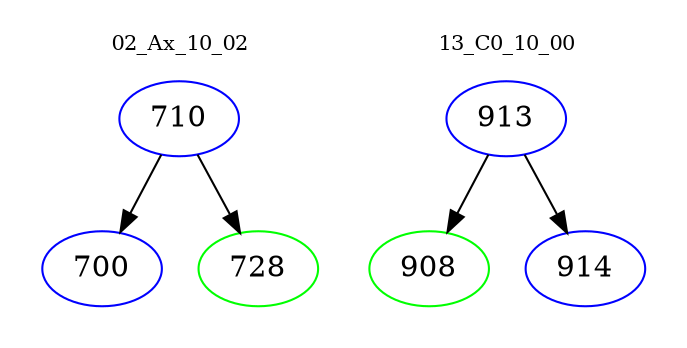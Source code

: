 digraph{
subgraph cluster_0 {
color = white
label = "02_Ax_10_02";
fontsize=10;
T0_710 [label="710", color="blue"]
T0_710 -> T0_700 [color="black"]
T0_700 [label="700", color="blue"]
T0_710 -> T0_728 [color="black"]
T0_728 [label="728", color="green"]
}
subgraph cluster_1 {
color = white
label = "13_C0_10_00";
fontsize=10;
T1_913 [label="913", color="blue"]
T1_913 -> T1_908 [color="black"]
T1_908 [label="908", color="green"]
T1_913 -> T1_914 [color="black"]
T1_914 [label="914", color="blue"]
}
}
